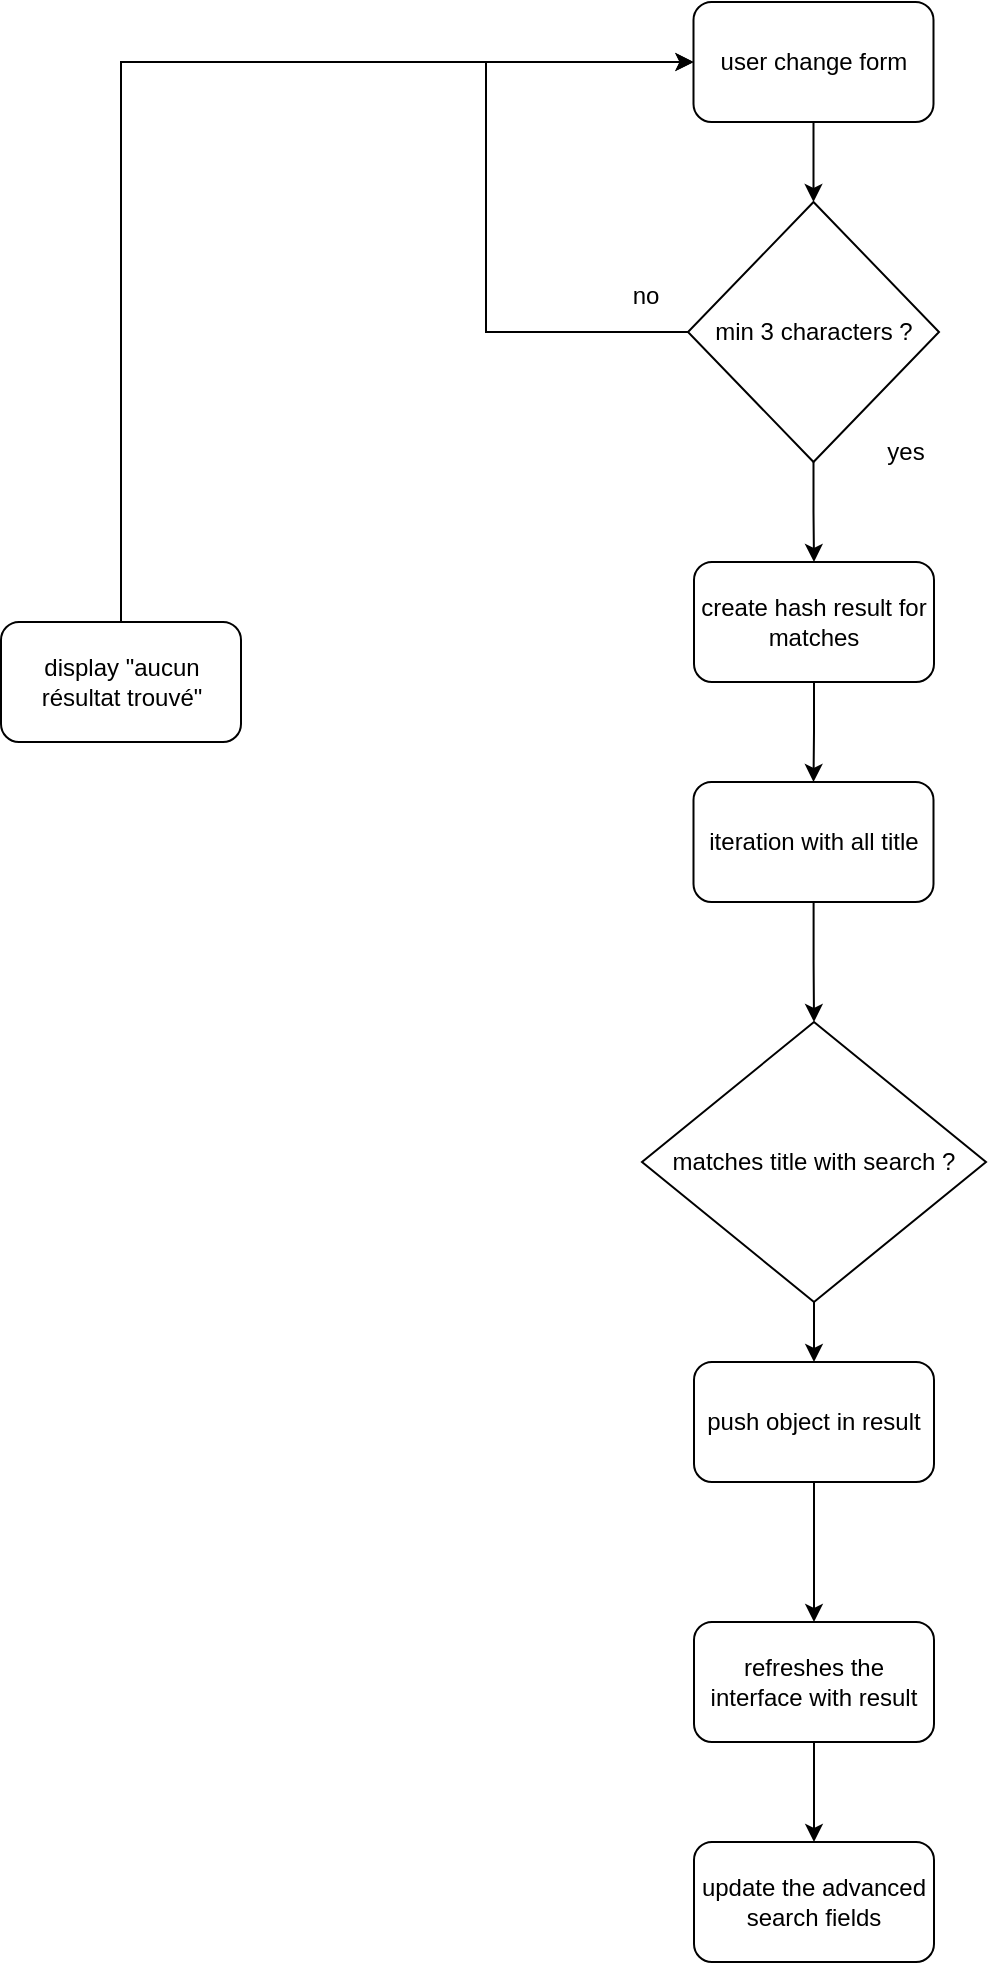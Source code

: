 <mxfile version="18.1.2" type="github">
  <diagram id="KbriIt30uOO37H-ZtImf" name="Page-1">
    <mxGraphModel dx="919" dy="718" grid="1" gridSize="10" guides="1" tooltips="1" connect="1" arrows="1" fold="1" page="1" pageScale="1" pageWidth="827" pageHeight="1169" math="0" shadow="0">
      <root>
        <mxCell id="0" />
        <mxCell id="1" parent="0" />
        <mxCell id="-CL84SH2chyq3mpjXUhF-61" style="edgeStyle=orthogonalEdgeStyle;rounded=0;orthogonalLoop=1;jettySize=auto;html=1;exitX=0;exitY=0.5;exitDx=0;exitDy=0;entryX=0;entryY=0.5;entryDx=0;entryDy=0;" parent="1" source="-CL84SH2chyq3mpjXUhF-1" target="-CL84SH2chyq3mpjXUhF-2" edge="1">
          <mxGeometry relative="1" as="geometry">
            <Array as="points">
              <mxPoint x="250" y="185" />
              <mxPoint x="250" y="50" />
            </Array>
          </mxGeometry>
        </mxCell>
        <mxCell id="0e8doIOwxPX94TlIyNLH-8" style="edgeStyle=orthogonalEdgeStyle;rounded=0;orthogonalLoop=1;jettySize=auto;html=1;entryX=0.5;entryY=0;entryDx=0;entryDy=0;" edge="1" parent="1" source="-CL84SH2chyq3mpjXUhF-1" target="0e8doIOwxPX94TlIyNLH-3">
          <mxGeometry relative="1" as="geometry" />
        </mxCell>
        <mxCell id="-CL84SH2chyq3mpjXUhF-1" value="min 3 characters ? " style="rhombus;whiteSpace=wrap;html=1;" parent="1" vertex="1">
          <mxGeometry x="351" y="120" width="125.5" height="130" as="geometry" />
        </mxCell>
        <mxCell id="VvxYHWHP6RJ2Q4RhiC8Y-2" style="edgeStyle=orthogonalEdgeStyle;rounded=0;orthogonalLoop=1;jettySize=auto;html=1;entryX=0.5;entryY=0;entryDx=0;entryDy=0;" parent="1" source="-CL84SH2chyq3mpjXUhF-2" target="-CL84SH2chyq3mpjXUhF-1" edge="1">
          <mxGeometry relative="1" as="geometry" />
        </mxCell>
        <mxCell id="-CL84SH2chyq3mpjXUhF-2" value="user change form" style="rounded=1;whiteSpace=wrap;html=1;" parent="1" vertex="1">
          <mxGeometry x="353.75" y="20" width="120" height="60" as="geometry" />
        </mxCell>
        <mxCell id="-CL84SH2chyq3mpjXUhF-13" value="yes" style="text;html=1;strokeColor=none;fillColor=none;align=center;verticalAlign=middle;whiteSpace=wrap;rounded=0;" parent="1" vertex="1">
          <mxGeometry x="430" y="230" width="60" height="30" as="geometry" />
        </mxCell>
        <mxCell id="-CL84SH2chyq3mpjXUhF-21" value="" style="edgeStyle=orthogonalEdgeStyle;rounded=0;orthogonalLoop=1;jettySize=auto;html=1;" parent="1" source="-CL84SH2chyq3mpjXUhF-14" target="-CL84SH2chyq3mpjXUhF-19" edge="1">
          <mxGeometry relative="1" as="geometry" />
        </mxCell>
        <mxCell id="-CL84SH2chyq3mpjXUhF-14" value="refreshes the interface with result" style="rounded=1;whiteSpace=wrap;html=1;" parent="1" vertex="1">
          <mxGeometry x="354" y="830" width="120" height="60" as="geometry" />
        </mxCell>
        <mxCell id="-CL84SH2chyq3mpjXUhF-19" value="update the advanced search fields" style="rounded=1;whiteSpace=wrap;html=1;" parent="1" vertex="1">
          <mxGeometry x="354" y="940" width="120" height="60" as="geometry" />
        </mxCell>
        <mxCell id="-CL84SH2chyq3mpjXUhF-41" value="no" style="text;html=1;strokeColor=none;fillColor=none;align=center;verticalAlign=middle;whiteSpace=wrap;rounded=0;" parent="1" vertex="1">
          <mxGeometry x="300" y="150" width="60" height="33" as="geometry" />
        </mxCell>
        <mxCell id="-CL84SH2chyq3mpjXUhF-51" style="edgeStyle=orthogonalEdgeStyle;rounded=0;orthogonalLoop=1;jettySize=auto;html=1;entryX=0;entryY=0.5;entryDx=0;entryDy=0;exitX=0.5;exitY=0;exitDx=0;exitDy=0;" parent="1" source="-CL84SH2chyq3mpjXUhF-43" target="-CL84SH2chyq3mpjXUhF-2" edge="1">
          <mxGeometry relative="1" as="geometry">
            <Array as="points">
              <mxPoint x="68" y="50" />
            </Array>
          </mxGeometry>
        </mxCell>
        <mxCell id="-CL84SH2chyq3mpjXUhF-43" value="display &quot;aucun résultat trouvé&quot;" style="rounded=1;whiteSpace=wrap;html=1;" parent="1" vertex="1">
          <mxGeometry x="7.5" y="330" width="120" height="60" as="geometry" />
        </mxCell>
        <mxCell id="0e8doIOwxPX94TlIyNLH-9" style="edgeStyle=orthogonalEdgeStyle;rounded=0;orthogonalLoop=1;jettySize=auto;html=1;entryX=0.5;entryY=0;entryDx=0;entryDy=0;" edge="1" parent="1" source="0e8doIOwxPX94TlIyNLH-3" target="0e8doIOwxPX94TlIyNLH-4">
          <mxGeometry relative="1" as="geometry" />
        </mxCell>
        <mxCell id="0e8doIOwxPX94TlIyNLH-3" value="create hash result for matches" style="rounded=1;whiteSpace=wrap;html=1;" vertex="1" parent="1">
          <mxGeometry x="354" y="300" width="120" height="60" as="geometry" />
        </mxCell>
        <mxCell id="0e8doIOwxPX94TlIyNLH-10" style="edgeStyle=orthogonalEdgeStyle;rounded=0;orthogonalLoop=1;jettySize=auto;html=1;" edge="1" parent="1" source="0e8doIOwxPX94TlIyNLH-4" target="0e8doIOwxPX94TlIyNLH-5">
          <mxGeometry relative="1" as="geometry" />
        </mxCell>
        <mxCell id="0e8doIOwxPX94TlIyNLH-4" value="iteration with all title" style="rounded=1;whiteSpace=wrap;html=1;" vertex="1" parent="1">
          <mxGeometry x="353.75" y="410" width="120" height="60" as="geometry" />
        </mxCell>
        <mxCell id="0e8doIOwxPX94TlIyNLH-11" style="edgeStyle=orthogonalEdgeStyle;rounded=0;orthogonalLoop=1;jettySize=auto;html=1;entryX=0.5;entryY=0;entryDx=0;entryDy=0;" edge="1" parent="1" source="0e8doIOwxPX94TlIyNLH-5" target="0e8doIOwxPX94TlIyNLH-7">
          <mxGeometry relative="1" as="geometry" />
        </mxCell>
        <mxCell id="0e8doIOwxPX94TlIyNLH-5" value="matches title with search ?" style="rhombus;whiteSpace=wrap;html=1;" vertex="1" parent="1">
          <mxGeometry x="328" y="530" width="172" height="140" as="geometry" />
        </mxCell>
        <mxCell id="0e8doIOwxPX94TlIyNLH-12" style="edgeStyle=orthogonalEdgeStyle;rounded=0;orthogonalLoop=1;jettySize=auto;html=1;entryX=0.5;entryY=0;entryDx=0;entryDy=0;" edge="1" parent="1" source="0e8doIOwxPX94TlIyNLH-7" target="-CL84SH2chyq3mpjXUhF-14">
          <mxGeometry relative="1" as="geometry" />
        </mxCell>
        <mxCell id="0e8doIOwxPX94TlIyNLH-7" value="push object in result" style="rounded=1;whiteSpace=wrap;html=1;" vertex="1" parent="1">
          <mxGeometry x="354" y="700" width="120" height="60" as="geometry" />
        </mxCell>
      </root>
    </mxGraphModel>
  </diagram>
</mxfile>
